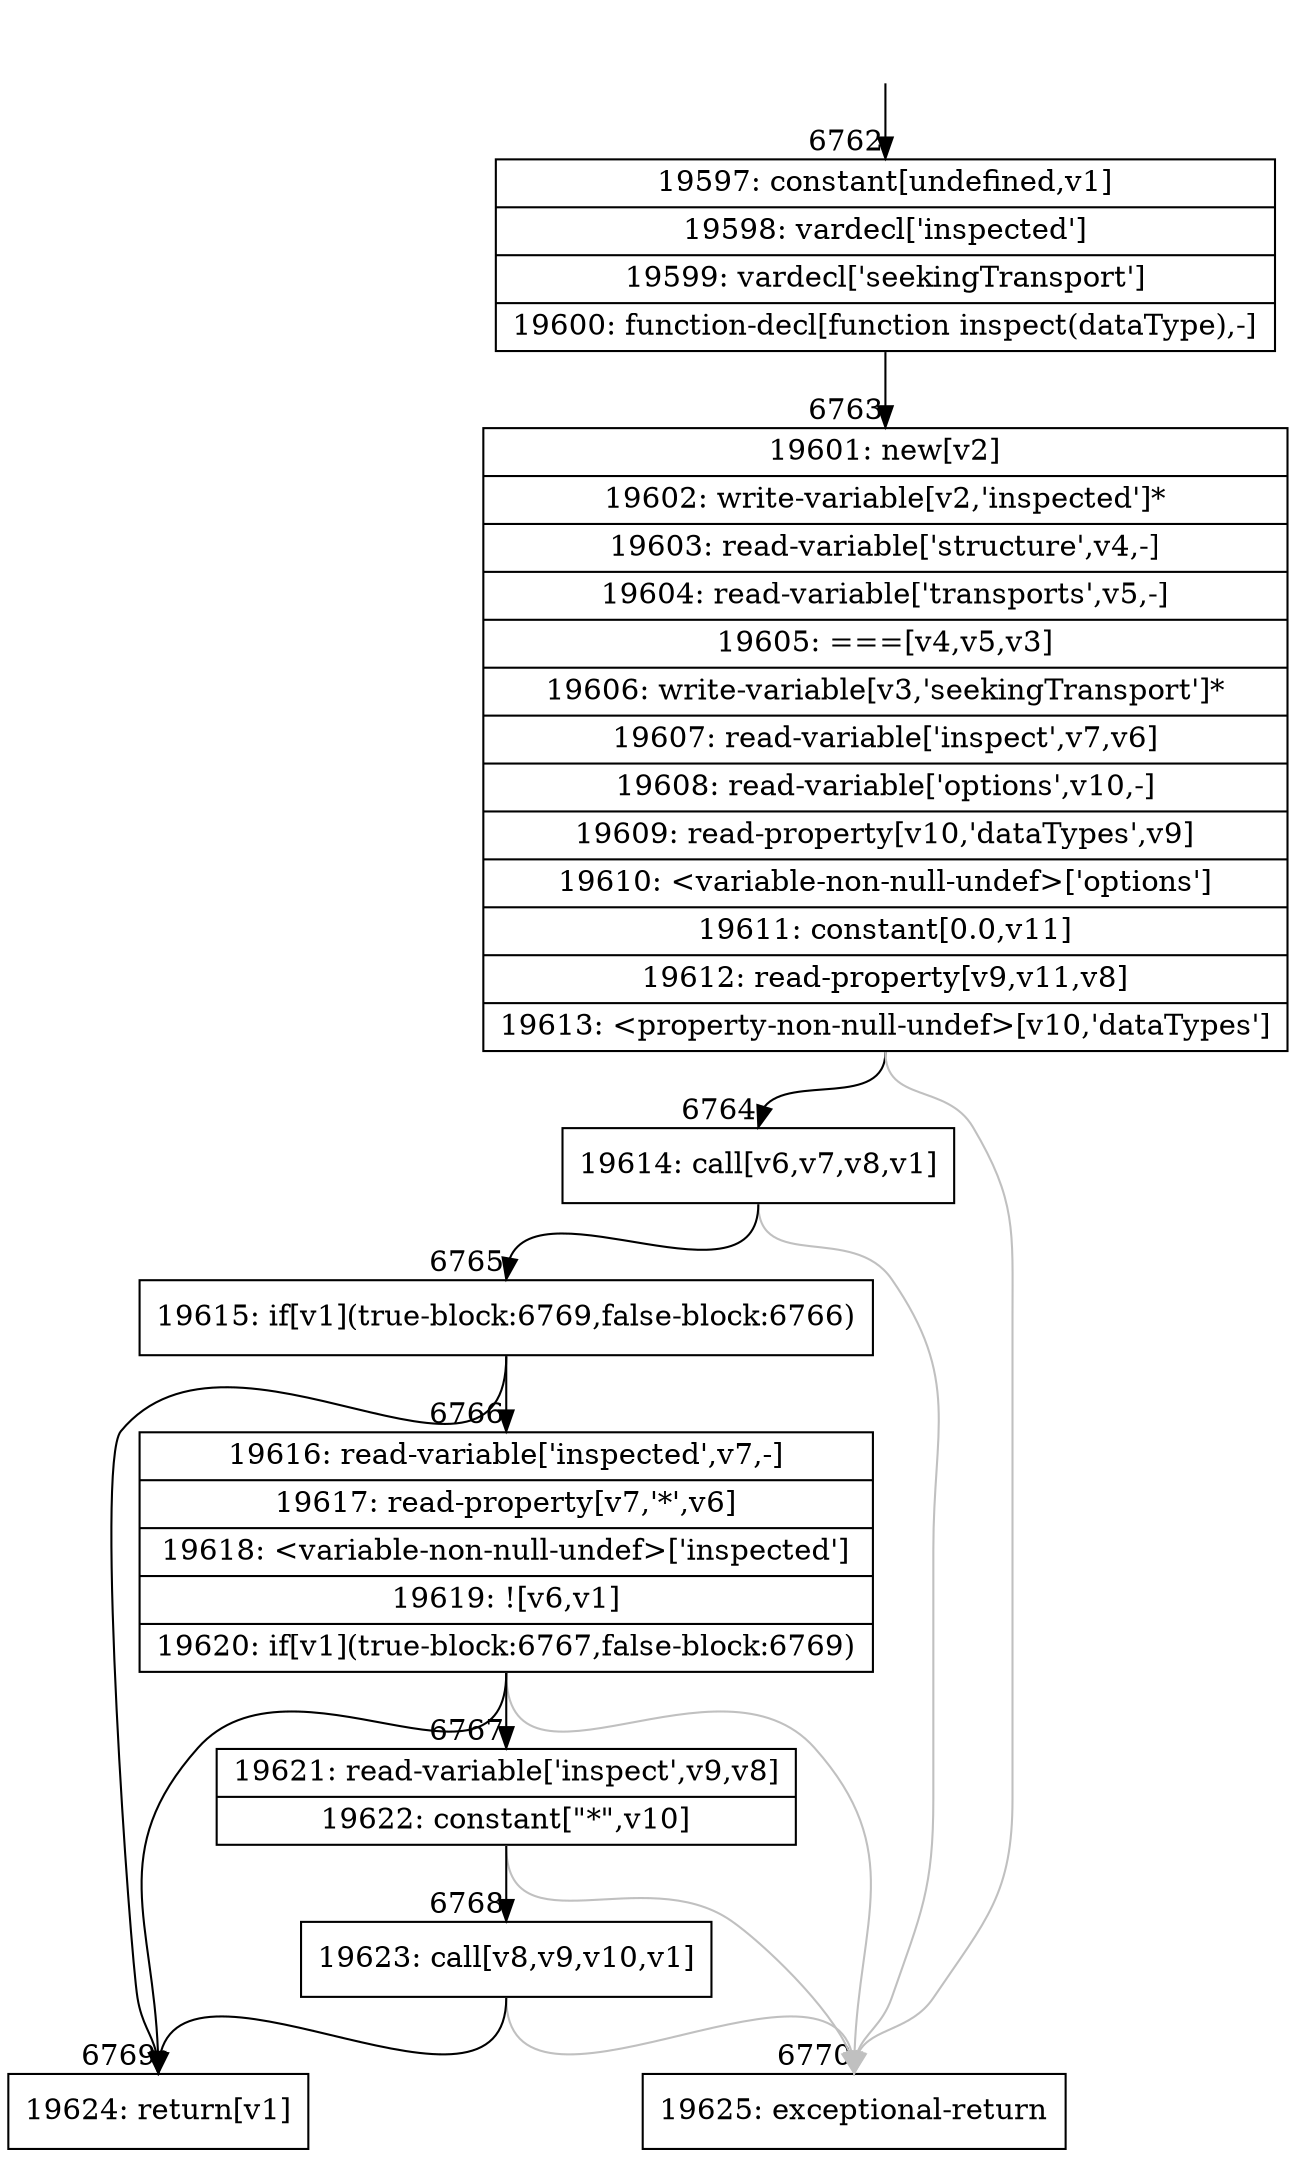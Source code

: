 digraph {
rankdir="TD"
BB_entry443[shape=none,label=""];
BB_entry443 -> BB6762 [tailport=s, headport=n, headlabel="    6762"]
BB6762 [shape=record label="{19597: constant[undefined,v1]|19598: vardecl['inspected']|19599: vardecl['seekingTransport']|19600: function-decl[function inspect(dataType),-]}" ] 
BB6762 -> BB6763 [tailport=s, headport=n, headlabel="      6763"]
BB6763 [shape=record label="{19601: new[v2]|19602: write-variable[v2,'inspected']*|19603: read-variable['structure',v4,-]|19604: read-variable['transports',v5,-]|19605: ===[v4,v5,v3]|19606: write-variable[v3,'seekingTransport']*|19607: read-variable['inspect',v7,v6]|19608: read-variable['options',v10,-]|19609: read-property[v10,'dataTypes',v9]|19610: \<variable-non-null-undef\>['options']|19611: constant[0.0,v11]|19612: read-property[v9,v11,v8]|19613: \<property-non-null-undef\>[v10,'dataTypes']}" ] 
BB6763 -> BB6764 [tailport=s, headport=n, headlabel="      6764"]
BB6763 -> BB6770 [tailport=s, headport=n, color=gray, headlabel="      6770"]
BB6764 [shape=record label="{19614: call[v6,v7,v8,v1]}" ] 
BB6764 -> BB6765 [tailport=s, headport=n, headlabel="      6765"]
BB6764 -> BB6770 [tailport=s, headport=n, color=gray]
BB6765 [shape=record label="{19615: if[v1](true-block:6769,false-block:6766)}" ] 
BB6765 -> BB6769 [tailport=s, headport=n, headlabel="      6769"]
BB6765 -> BB6766 [tailport=s, headport=n, headlabel="      6766"]
BB6766 [shape=record label="{19616: read-variable['inspected',v7,-]|19617: read-property[v7,'*',v6]|19618: \<variable-non-null-undef\>['inspected']|19619: ![v6,v1]|19620: if[v1](true-block:6767,false-block:6769)}" ] 
BB6766 -> BB6769 [tailport=s, headport=n]
BB6766 -> BB6767 [tailport=s, headport=n, headlabel="      6767"]
BB6766 -> BB6770 [tailport=s, headport=n, color=gray]
BB6767 [shape=record label="{19621: read-variable['inspect',v9,v8]|19622: constant[\"*\",v10]}" ] 
BB6767 -> BB6768 [tailport=s, headport=n, headlabel="      6768"]
BB6767 -> BB6770 [tailport=s, headport=n, color=gray]
BB6768 [shape=record label="{19623: call[v8,v9,v10,v1]}" ] 
BB6768 -> BB6769 [tailport=s, headport=n]
BB6768 -> BB6770 [tailport=s, headport=n, color=gray]
BB6769 [shape=record label="{19624: return[v1]}" ] 
BB6770 [shape=record label="{19625: exceptional-return}" ] 
}
